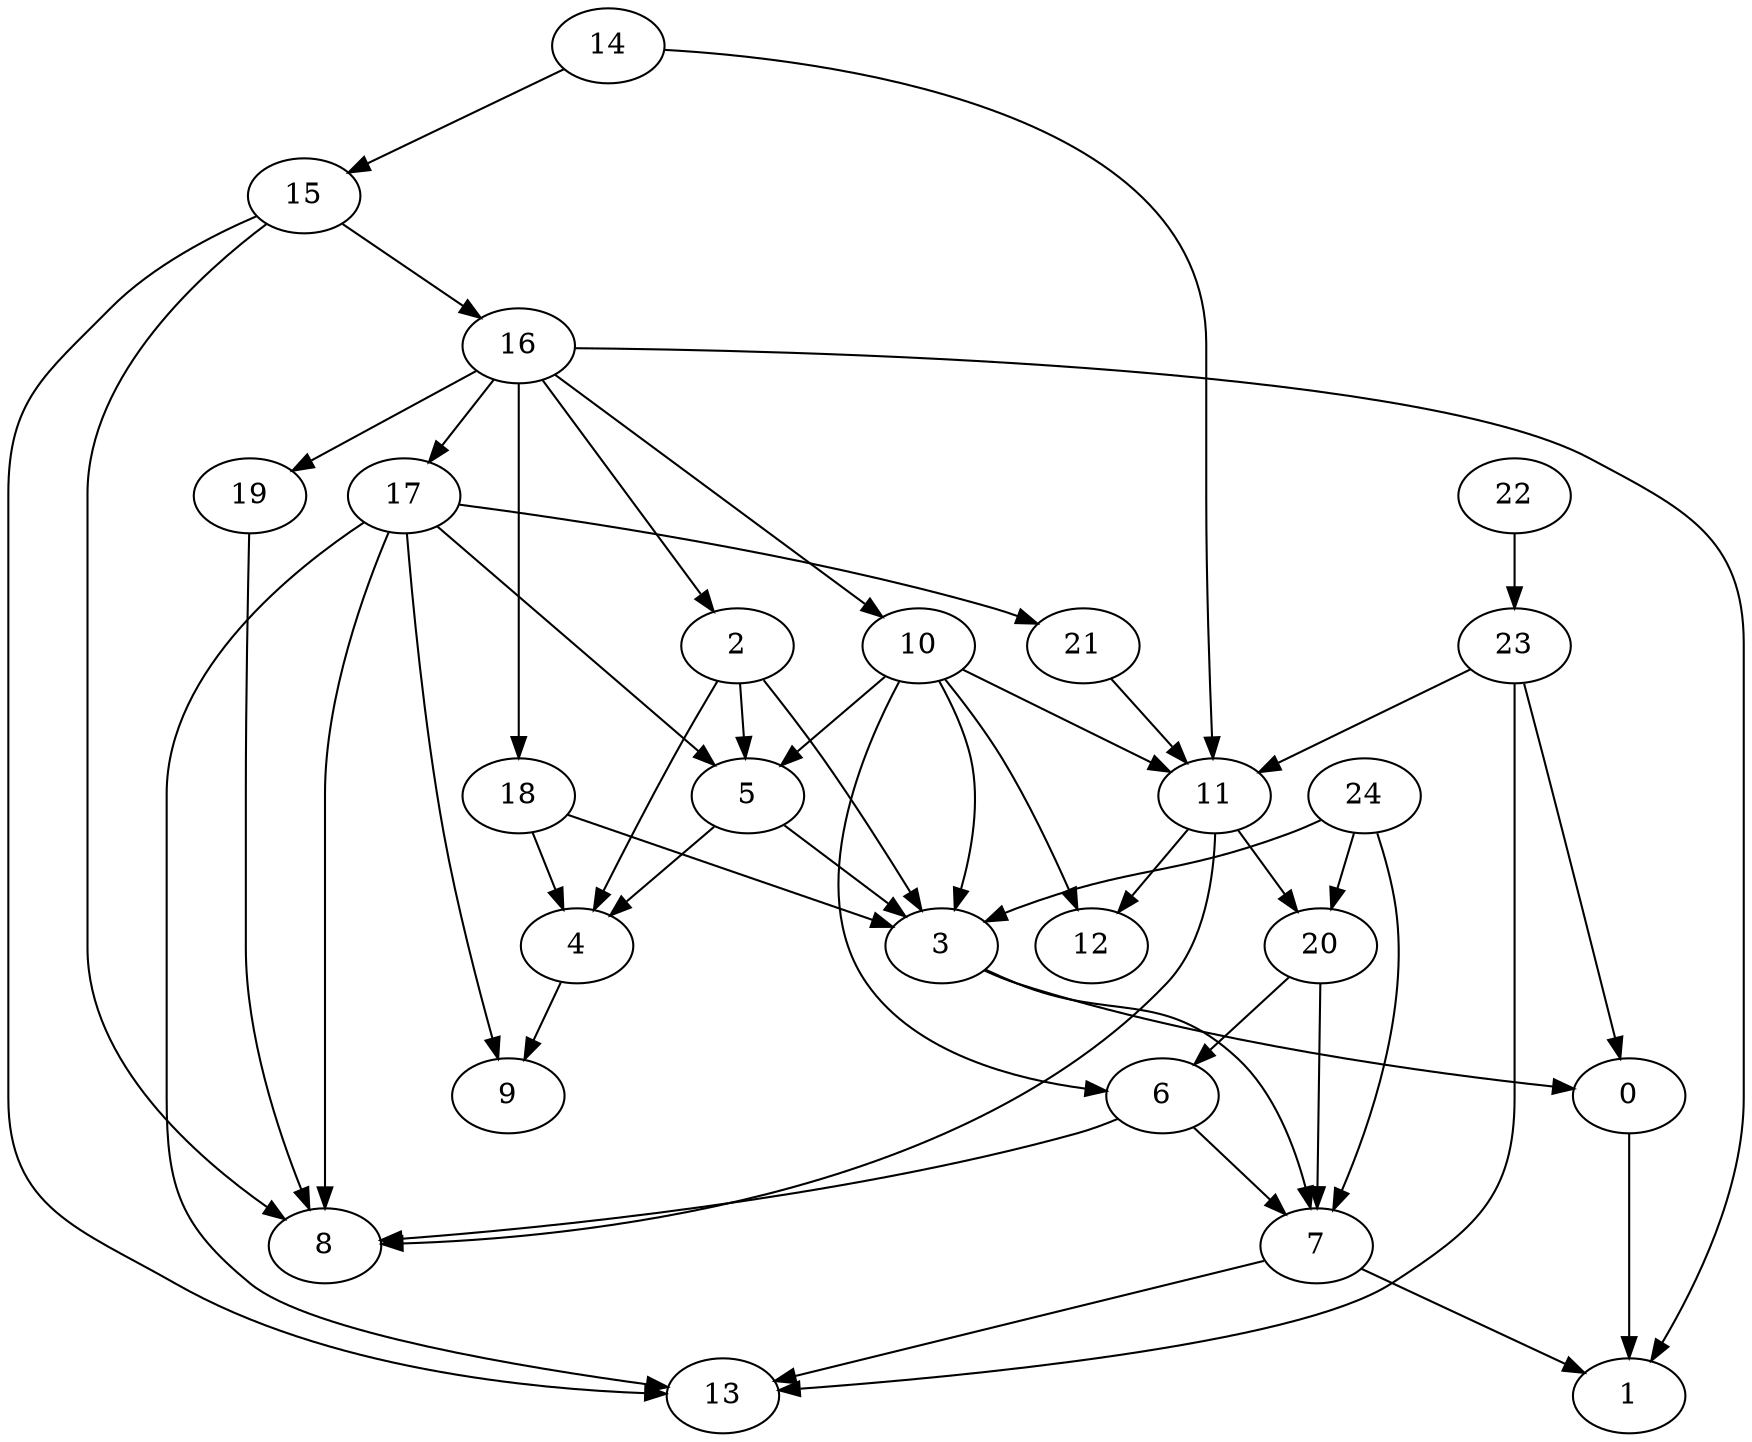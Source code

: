 strict digraph "" {
	0	 [pos="35.41547656059265,86.34824752807617"];
	1	 [pos="24.643798172473907,8.007717877626419"];
	0 -> 1;
	2	 [pos="19.467750191688538,91.52666330337524"];
	3	 [pos="86.34760975837708,57.87261128425598"];
	2 -> 3;
	4	 [pos="97.0694363117218,89.67344164848328"];
	2 -> 4;
	5	 [pos="43.782514333724976,74.2354154586792"];
	2 -> 5;
	3 -> 0;
	7	 [pos="8.19883793592453,44.436001777648926"];
	3 -> 7;
	9	 [pos="41.47445857524872,15.96570760011673"];
	4 -> 9;
	5 -> 3;
	5 -> 4;
	6	 [pos="79.46245074272156,64.5334005355835"];
	6 -> 7;
	8	 [pos="35.81351637840271,23.43458980321884"];
	6 -> 8;
	7 -> 1;
	13	 [pos="33.95243287086487,95.34792304039001"];
	7 -> 13;
	10	 [pos="56.3471794128418,84.50637459754944"];
	10 -> 3;
	10 -> 5;
	10 -> 6;
	11	 [pos="40.3867244720459,9.375226497650146"];
	10 -> 11;
	12	 [pos="86.33934259414673,96.08935117721558"];
	10 -> 12;
	11 -> 8;
	11 -> 12;
	20	 [pos="39.756402373313904,67.17818975448608"];
	11 -> 20;
	14	 [pos="60.608094930648804,40.69319665431976"];
	14 -> 11;
	15	 [pos="34.81582701206207,47.97697067260742"];
	14 -> 15;
	15 -> 8;
	15 -> 13;
	16	 [pos="70.12452483177185,56.36621713638306"];
	15 -> 16;
	16 -> 1;
	16 -> 2;
	16 -> 10;
	17	 [pos="72.81885147094727,67.34665632247925"];
	16 -> 17;
	18	 [pos="1.4409671537578106,84.94160771369934"];
	16 -> 18;
	19	 [pos="92.6434576511383,45.46864628791809"];
	16 -> 19;
	17 -> 5;
	17 -> 8;
	17 -> 9;
	17 -> 13;
	21	 [pos="48.77878129482269,45.246198773384094"];
	17 -> 21;
	18 -> 3;
	18 -> 4;
	19 -> 8;
	20 -> 6;
	20 -> 7;
	21 -> 11;
	22	 [pos="45.20602226257324,36.726221442222595"];
	23	 [pos="93.30921173095703,97.61375188827515"];
	22 -> 23;
	23 -> 0;
	23 -> 11;
	23 -> 13;
	24	 [pos="11.522821336984634,29.077428579330444"];
	24 -> 3;
	24 -> 7;
	24 -> 20;
}

